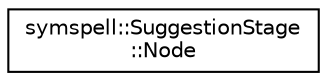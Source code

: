 digraph "Graphical Class Hierarchy"
{
 // LATEX_PDF_SIZE
  edge [fontname="Helvetica",fontsize="10",labelfontname="Helvetica",labelfontsize="10"];
  node [fontname="Helvetica",fontsize="10",shape=record];
  rankdir="LR";
  Node0 [label="symspell::SuggestionStage\l::Node",height=0.2,width=0.4,color="black", fillcolor="white", style="filled",URL="$classsymspell_1_1_suggestion_stage_1_1_node.html",tooltip="SymSpell element."];
}

